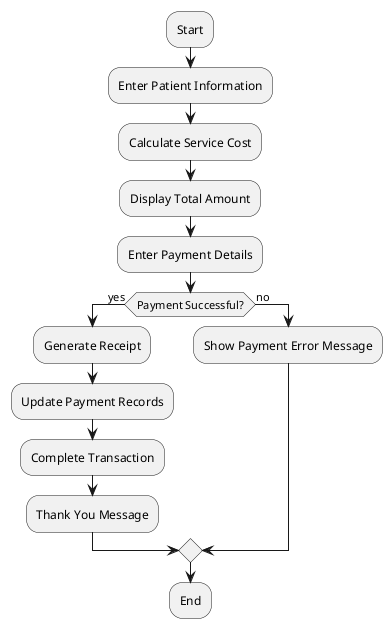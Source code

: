 @startuml Accepting Payment For The Service
:Start;
:Enter Patient Information;
:Calculate Service Cost;
:Display Total Amount;
:Enter Payment Details;
if (Payment Successful?) then (yes)
  :Generate Receipt;
  :Update Payment Records;
  :Complete Transaction;
  :Thank You Message;
else (no)
  :Show Payment Error Message;
endif
:End;
@enduml